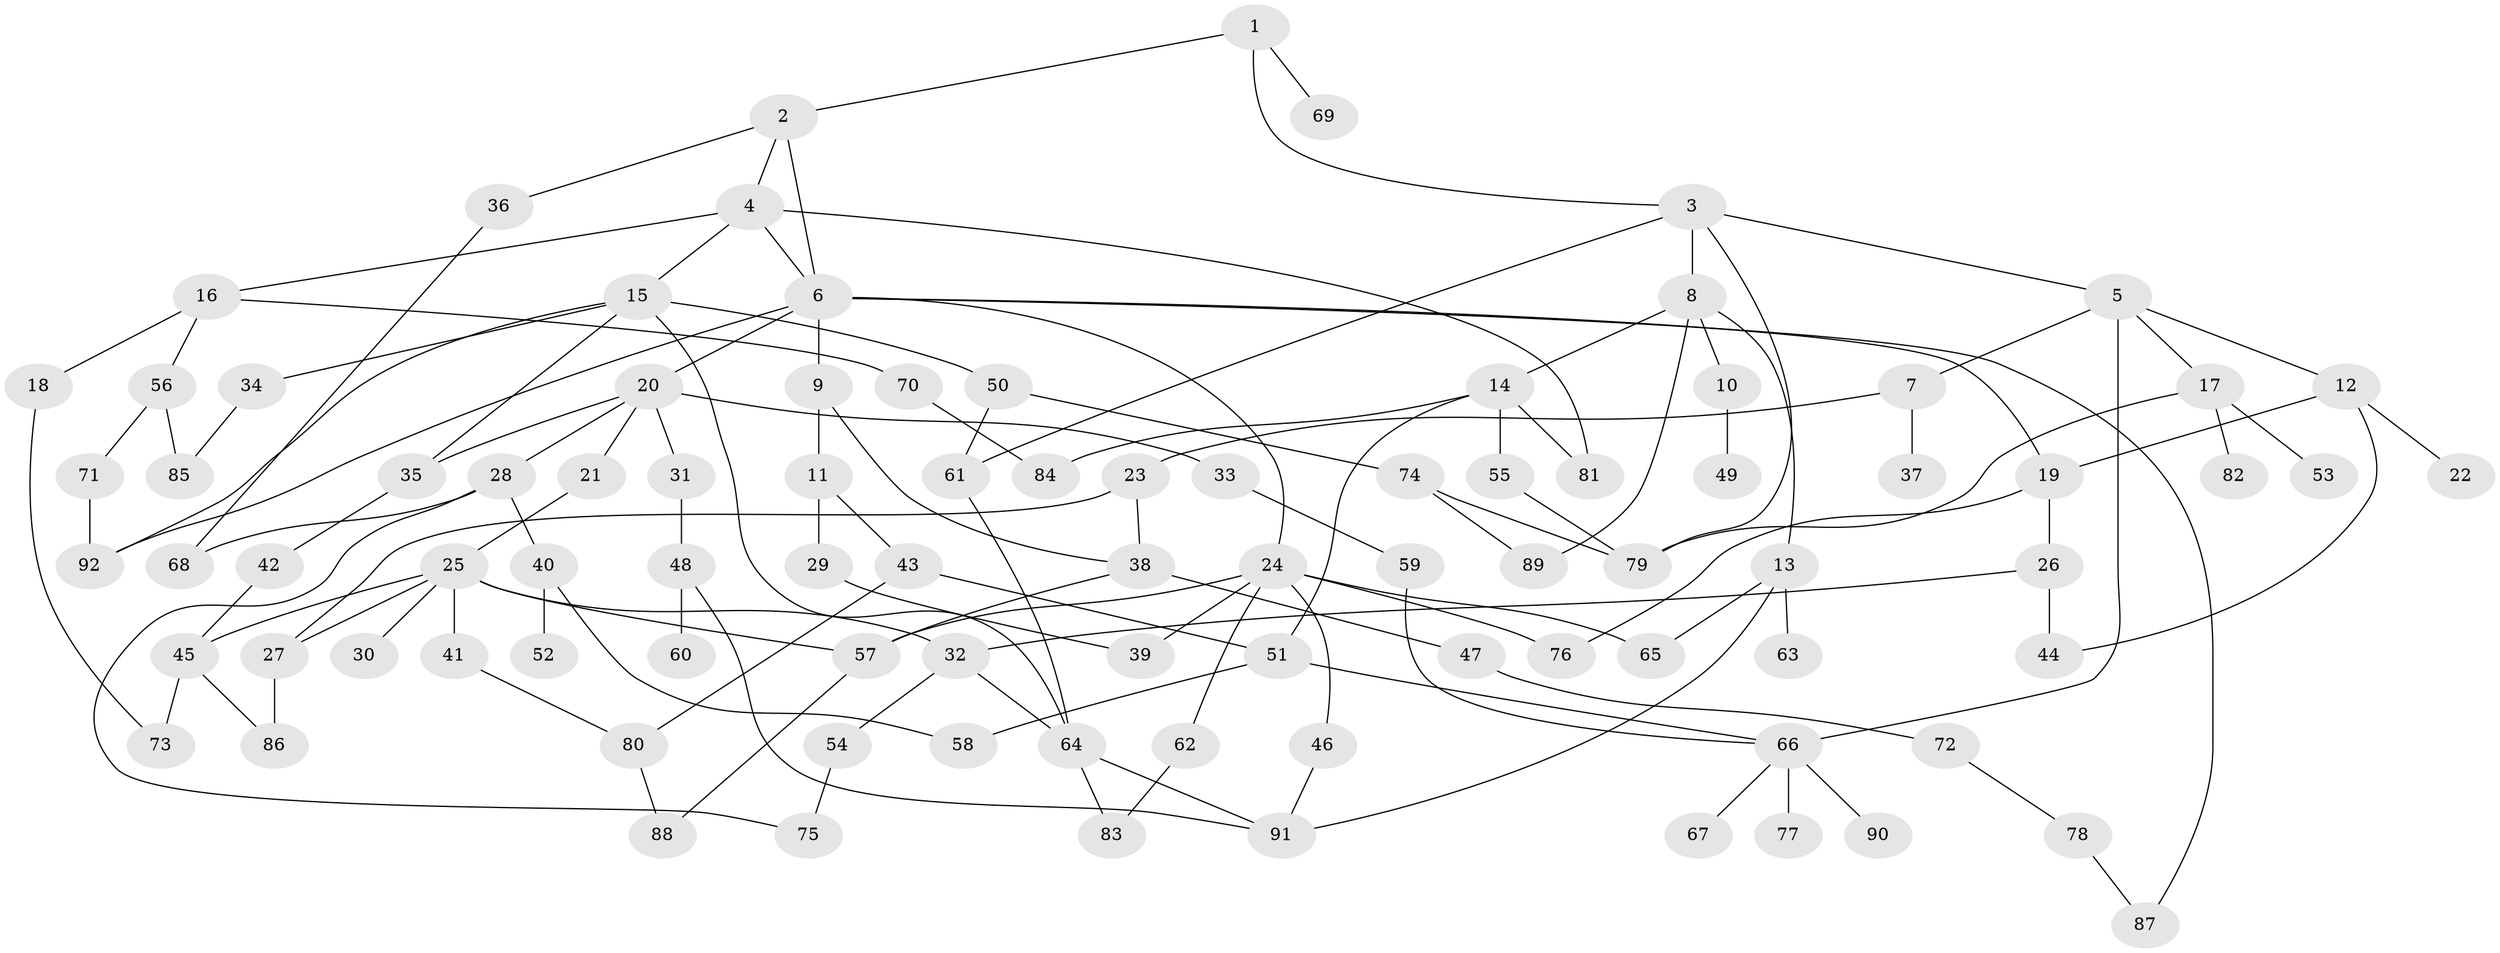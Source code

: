 // Generated by graph-tools (version 1.1) at 2025/01/03/09/25 03:01:02]
// undirected, 92 vertices, 131 edges
graph export_dot {
graph [start="1"]
  node [color=gray90,style=filled];
  1;
  2;
  3;
  4;
  5;
  6;
  7;
  8;
  9;
  10;
  11;
  12;
  13;
  14;
  15;
  16;
  17;
  18;
  19;
  20;
  21;
  22;
  23;
  24;
  25;
  26;
  27;
  28;
  29;
  30;
  31;
  32;
  33;
  34;
  35;
  36;
  37;
  38;
  39;
  40;
  41;
  42;
  43;
  44;
  45;
  46;
  47;
  48;
  49;
  50;
  51;
  52;
  53;
  54;
  55;
  56;
  57;
  58;
  59;
  60;
  61;
  62;
  63;
  64;
  65;
  66;
  67;
  68;
  69;
  70;
  71;
  72;
  73;
  74;
  75;
  76;
  77;
  78;
  79;
  80;
  81;
  82;
  83;
  84;
  85;
  86;
  87;
  88;
  89;
  90;
  91;
  92;
  1 -- 2;
  1 -- 3;
  1 -- 69;
  2 -- 4;
  2 -- 36;
  2 -- 6;
  3 -- 5;
  3 -- 8;
  3 -- 79;
  3 -- 61;
  4 -- 6;
  4 -- 15;
  4 -- 16;
  4 -- 81;
  5 -- 7;
  5 -- 12;
  5 -- 17;
  5 -- 66;
  6 -- 9;
  6 -- 20;
  6 -- 24;
  6 -- 87;
  6 -- 92;
  6 -- 19;
  7 -- 23;
  7 -- 37;
  8 -- 10;
  8 -- 13;
  8 -- 14;
  8 -- 89;
  9 -- 11;
  9 -- 38;
  10 -- 49;
  11 -- 29;
  11 -- 43;
  12 -- 19;
  12 -- 22;
  12 -- 44;
  13 -- 63;
  13 -- 65;
  13 -- 91;
  14 -- 51;
  14 -- 55;
  14 -- 81;
  14 -- 84;
  15 -- 34;
  15 -- 35;
  15 -- 50;
  15 -- 92;
  15 -- 64;
  16 -- 18;
  16 -- 56;
  16 -- 70;
  17 -- 53;
  17 -- 79;
  17 -- 82;
  18 -- 73;
  19 -- 26;
  19 -- 76;
  20 -- 21;
  20 -- 28;
  20 -- 31;
  20 -- 33;
  20 -- 35;
  21 -- 25;
  23 -- 38;
  23 -- 27;
  24 -- 46;
  24 -- 57;
  24 -- 62;
  24 -- 65;
  24 -- 76;
  24 -- 39;
  25 -- 27;
  25 -- 30;
  25 -- 32;
  25 -- 41;
  25 -- 57;
  25 -- 45;
  26 -- 44;
  26 -- 32;
  27 -- 86;
  28 -- 40;
  28 -- 75;
  28 -- 68;
  29 -- 39;
  31 -- 48;
  32 -- 54;
  32 -- 64;
  33 -- 59;
  34 -- 85;
  35 -- 42;
  36 -- 68;
  38 -- 47;
  38 -- 57;
  40 -- 52;
  40 -- 58;
  41 -- 80;
  42 -- 45;
  43 -- 80;
  43 -- 51;
  45 -- 73;
  45 -- 86;
  46 -- 91;
  47 -- 72;
  48 -- 60;
  48 -- 91;
  50 -- 61;
  50 -- 74;
  51 -- 58;
  51 -- 66;
  54 -- 75;
  55 -- 79;
  56 -- 71;
  56 -- 85;
  57 -- 88;
  59 -- 66;
  61 -- 64;
  62 -- 83;
  64 -- 91;
  64 -- 83;
  66 -- 67;
  66 -- 77;
  66 -- 90;
  70 -- 84;
  71 -- 92;
  72 -- 78;
  74 -- 89;
  74 -- 79;
  78 -- 87;
  80 -- 88;
}
